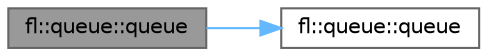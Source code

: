 digraph "fl::queue::queue"
{
 // INTERACTIVE_SVG=YES
 // LATEX_PDF_SIZE
  bgcolor="transparent";
  edge [fontname=Helvetica,fontsize=10,labelfontname=Helvetica,labelfontsize=10];
  node [fontname=Helvetica,fontsize=10,shape=box,height=0.2,width=0.4];
  rankdir="LR";
  Node1 [id="Node000001",label="fl::queue::queue",height=0.2,width=0.4,color="gray40", fillcolor="grey60", style="filled", fontcolor="black",tooltip="Move constructor."];
  Node1 -> Node2 [id="edge1_Node000001_Node000002",color="steelblue1",style="solid",tooltip=" "];
  Node2 [id="Node000002",label="fl::queue::queue",height=0.2,width=0.4,color="grey40", fillcolor="white", style="filled",URL="$da/d7f/classfl_1_1queue_a0a6396fa03143c4f38f249e1228b6aa0.html#a0a6396fa03143c4f38f249e1228b6aa0",tooltip="Default constructor - creates an empty queue."];
}
